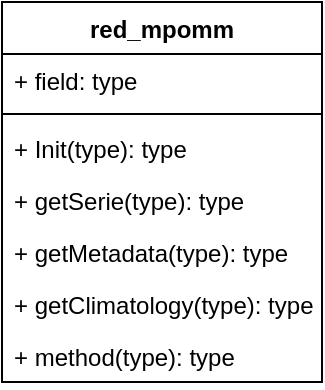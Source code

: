 <mxfile version="25.0.3">
  <diagram name="Página-1" id="XmXwACIQihplU_DCIXEc">
    <mxGraphModel dx="1050" dy="617" grid="1" gridSize="10" guides="1" tooltips="1" connect="1" arrows="1" fold="1" page="1" pageScale="1" pageWidth="827" pageHeight="1169" math="0" shadow="0">
      <root>
        <mxCell id="0" />
        <mxCell id="1" parent="0" />
        <mxCell id="IHZNJUqSxaqkV_5dakKh-1" value="red_mpomm" style="swimlane;fontStyle=1;align=center;verticalAlign=top;childLayout=stackLayout;horizontal=1;startSize=26;horizontalStack=0;resizeParent=1;resizeParentMax=0;resizeLast=0;collapsible=1;marginBottom=0;whiteSpace=wrap;html=1;" vertex="1" parent="1">
          <mxGeometry x="60" y="50" width="160" height="190" as="geometry" />
        </mxCell>
        <mxCell id="IHZNJUqSxaqkV_5dakKh-2" value="+ field: type" style="text;strokeColor=none;fillColor=none;align=left;verticalAlign=top;spacingLeft=4;spacingRight=4;overflow=hidden;rotatable=0;points=[[0,0.5],[1,0.5]];portConstraint=eastwest;whiteSpace=wrap;html=1;" vertex="1" parent="IHZNJUqSxaqkV_5dakKh-1">
          <mxGeometry y="26" width="160" height="26" as="geometry" />
        </mxCell>
        <mxCell id="IHZNJUqSxaqkV_5dakKh-3" value="" style="line;strokeWidth=1;fillColor=none;align=left;verticalAlign=middle;spacingTop=-1;spacingLeft=3;spacingRight=3;rotatable=0;labelPosition=right;points=[];portConstraint=eastwest;strokeColor=inherit;" vertex="1" parent="IHZNJUqSxaqkV_5dakKh-1">
          <mxGeometry y="52" width="160" height="8" as="geometry" />
        </mxCell>
        <mxCell id="IHZNJUqSxaqkV_5dakKh-4" value="+ Init(type): type" style="text;strokeColor=none;fillColor=none;align=left;verticalAlign=top;spacingLeft=4;spacingRight=4;overflow=hidden;rotatable=0;points=[[0,0.5],[1,0.5]];portConstraint=eastwest;whiteSpace=wrap;html=1;" vertex="1" parent="IHZNJUqSxaqkV_5dakKh-1">
          <mxGeometry y="60" width="160" height="26" as="geometry" />
        </mxCell>
        <mxCell id="IHZNJUqSxaqkV_5dakKh-5" value="+ getSerie(type): type" style="text;strokeColor=none;fillColor=none;align=left;verticalAlign=top;spacingLeft=4;spacingRight=4;overflow=hidden;rotatable=0;points=[[0,0.5],[1,0.5]];portConstraint=eastwest;whiteSpace=wrap;html=1;" vertex="1" parent="IHZNJUqSxaqkV_5dakKh-1">
          <mxGeometry y="86" width="160" height="26" as="geometry" />
        </mxCell>
        <mxCell id="IHZNJUqSxaqkV_5dakKh-6" value="+ getMetadata(type): type" style="text;strokeColor=none;fillColor=none;align=left;verticalAlign=top;spacingLeft=4;spacingRight=4;overflow=hidden;rotatable=0;points=[[0,0.5],[1,0.5]];portConstraint=eastwest;whiteSpace=wrap;html=1;" vertex="1" parent="IHZNJUqSxaqkV_5dakKh-1">
          <mxGeometry y="112" width="160" height="26" as="geometry" />
        </mxCell>
        <mxCell id="IHZNJUqSxaqkV_5dakKh-7" value="+ getClimatology(type): type" style="text;strokeColor=none;fillColor=none;align=left;verticalAlign=top;spacingLeft=4;spacingRight=4;overflow=hidden;rotatable=0;points=[[0,0.5],[1,0.5]];portConstraint=eastwest;whiteSpace=wrap;html=1;" vertex="1" parent="IHZNJUqSxaqkV_5dakKh-1">
          <mxGeometry y="138" width="160" height="26" as="geometry" />
        </mxCell>
        <mxCell id="IHZNJUqSxaqkV_5dakKh-8" value="+ method(type): type" style="text;strokeColor=none;fillColor=none;align=left;verticalAlign=top;spacingLeft=4;spacingRight=4;overflow=hidden;rotatable=0;points=[[0,0.5],[1,0.5]];portConstraint=eastwest;whiteSpace=wrap;html=1;" vertex="1" parent="IHZNJUqSxaqkV_5dakKh-1">
          <mxGeometry y="164" width="160" height="26" as="geometry" />
        </mxCell>
      </root>
    </mxGraphModel>
  </diagram>
</mxfile>
